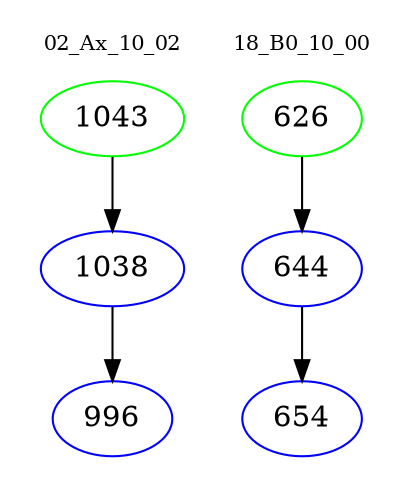 digraph{
subgraph cluster_0 {
color = white
label = "02_Ax_10_02";
fontsize=10;
T0_1043 [label="1043", color="green"]
T0_1043 -> T0_1038 [color="black"]
T0_1038 [label="1038", color="blue"]
T0_1038 -> T0_996 [color="black"]
T0_996 [label="996", color="blue"]
}
subgraph cluster_1 {
color = white
label = "18_B0_10_00";
fontsize=10;
T1_626 [label="626", color="green"]
T1_626 -> T1_644 [color="black"]
T1_644 [label="644", color="blue"]
T1_644 -> T1_654 [color="black"]
T1_654 [label="654", color="blue"]
}
}
